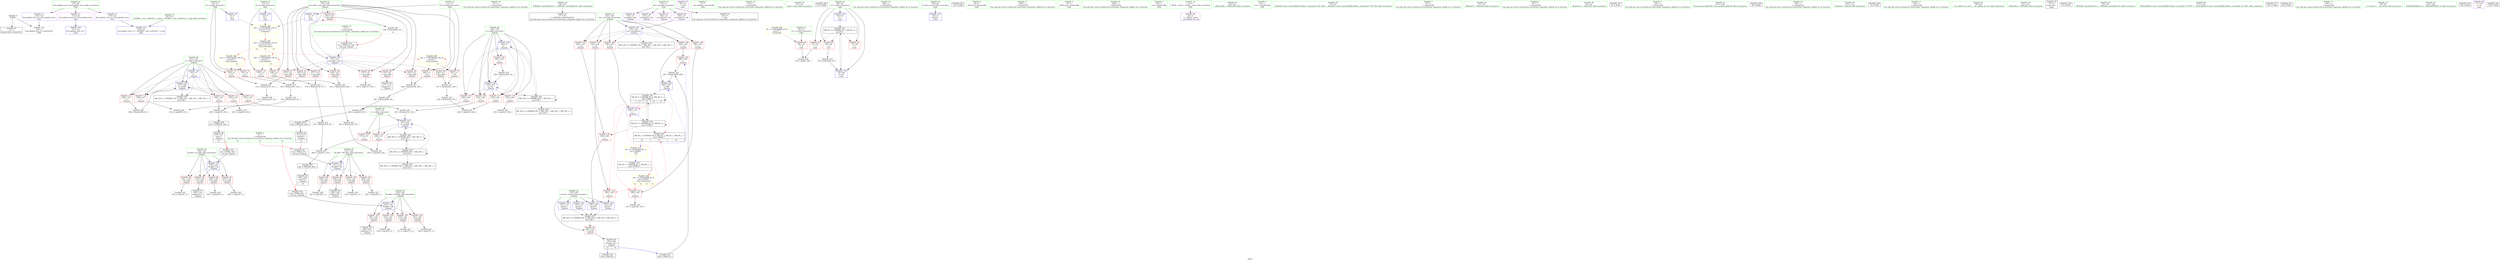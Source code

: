 digraph "SVFG" {
	label="SVFG";

	Node0x556b9d5c0fe0 [shape=record,color=grey,label="{NodeID: 0\nNullPtr}"];
	Node0x556b9d5c0fe0 -> Node0x556b9d5e2160[style=solid];
	Node0x556b9d5c0fe0 -> Node0x556b9d5e7490[style=solid];
	Node0x556b9d5e0ea0 [shape=record,color=red,label="{NodeID: 97\n247\<--139\n\<--fa.addr\n_Z2goiiii\n}"];
	Node0x556b9d5e0ea0 -> Node0x556b9d5f0720[style=solid];
	Node0x556b9d5d4e20 [shape=record,color=green,label="{NodeID: 14\n171\<--1\n\<--dummyObj\nCan only get source location for instruction, argument, global var or function.}"];
	Node0x556b9d5e1a00 [shape=record,color=red,label="{NodeID: 111\n202\<--147\n\<--i\n_Z2goiiii\n}"];
	Node0x556b9d5e1a00 -> Node0x556b9d5efb20[style=solid];
	Node0x556b9d5dfce0 [shape=record,color=green,label="{NodeID: 28\n38\<--44\n_ZNSt8ios_base4InitD1Ev\<--_ZNSt8ios_base4InitD1Ev_field_insensitive\n}"];
	Node0x556b9d5dfce0 -> Node0x556b9d5e2430[style=solid];
	Node0x556b9d5ed420 [shape=record,color=grey,label="{NodeID: 208\n213 = Binary(212, 65, )\n}"];
	Node0x556b9d5ed420 -> Node0x556b9d5eef20[style=solid];
	Node0x556b9d5e6df0 [shape=record,color=red,label="{NodeID: 125\n286\<--285\n\<--\n_Z2goiiii\n}"];
	Node0x556b9d5e6df0 -> Node0x556b9d5ee920[style=solid];
	Node0x556b9d5e08f0 [shape=record,color=green,label="{NodeID: 42\n135\<--136\nretval\<--retval_field_insensitive\n_Z2goiiii\n}"];
	Node0x556b9d5e08f0 -> Node0x556b9d5e3c80[style=solid];
	Node0x556b9d5e08f0 -> Node0x556b9d5e7b40[style=solid];
	Node0x556b9d5e08f0 -> Node0x556b9d5e7c10[style=solid];
	Node0x556b9d5e08f0 -> Node0x556b9d5e7db0[style=solid];
	Node0x556b9d5e08f0 -> Node0x556b9d5e8430[style=solid];
	Node0x556b9d5ee920 [shape=record,color=grey,label="{NodeID: 222\n287 = Binary(286, 284, )\n}"];
	Node0x556b9d5ee920 -> Node0x556b9d5e81c0[style=solid];
	Node0x556b9d5e7a70 [shape=record,color=blue,label="{NodeID: 139\n143\<--134\nfk.addr\<--fk\n_Z2goiiii\n}"];
	Node0x556b9d5e7a70 -> Node0x556b9d5e12b0[style=dashed];
	Node0x556b9d5e7a70 -> Node0x556b9d5e1380[style=dashed];
	Node0x556b9d5e7a70 -> Node0x556b9d5e1450[style=dashed];
	Node0x556b9d5e7a70 -> Node0x556b9d5e1520[style=dashed];
	Node0x556b9d5e2530 [shape=record,color=black,label="{NodeID: 56\n177\<--176\nidxprom\<--\n_Z2goiiii\n}"];
	Node0x556b9d6102a0 [shape=record,color=black,label="{NodeID: 319\n109 = PHI(130, )\n}"];
	Node0x556b9d5efe20 [shape=record,color=grey,label="{NodeID: 236\n207 = cmp(206, 9, )\n}"];
	Node0x556b9d5e3090 [shape=record,color=purple,label="{NodeID: 70\n79\<--22\n\<--.str.1\nmain\n}"];
	Node0x556b9d5e3c80 [shape=record,color=red,label="{NodeID: 84\n306\<--135\n\<--retval\n_Z2goiiii\n}"];
	Node0x556b9d5e3c80 -> Node0x556b9d5e2ae0[style=solid];
	Node0x556b9d5d5800 [shape=record,color=green,label="{NodeID: 1\n7\<--1\n__dso_handle\<--dummyObj\nGlob }"];
	Node0x556b9d5e0f70 [shape=record,color=red,label="{NodeID: 98\n164\<--141\n\<--fb.addr\n_Z2goiiii\n}"];
	Node0x556b9d5e0f70 -> Node0x556b9d5f0120[style=solid];
	Node0x556b9d5d4ef0 [shape=record,color=green,label="{NodeID: 15\n174\<--1\n\<--dummyObj\nCan only get source location for instruction, argument, global var or function.}"];
	Node0x556b9d5e1ad0 [shape=record,color=red,label="{NodeID: 112\n209\<--147\n\<--i\n_Z2goiiii\n}"];
	Node0x556b9d5e1ad0 -> Node0x556b9d5eef20[style=solid];
	Node0x556b9d5dfd70 [shape=record,color=green,label="{NodeID: 29\n51\<--52\nmain\<--main_field_insensitive\n}"];
	Node0x556b9d5ed5a0 [shape=record,color=grey,label="{NodeID: 209\n299 = Binary(298, 65, )\n}"];
	Node0x556b9d5ed5a0 -> Node0x556b9d5e8360[style=solid];
	Node0x556b9d5e6ec0 [shape=record,color=red,label="{NodeID: 126\n303\<--302\n\<--\n_Z2goiiii\n}"];
	Node0x556b9d5e6ec0 -> Node0x556b9d5e8430[style=solid];
	Node0x556b9d5e09c0 [shape=record,color=green,label="{NodeID: 43\n137\<--138\npos.addr\<--pos.addr_field_insensitive\n_Z2goiiii\n}"];
	Node0x556b9d5e09c0 -> Node0x556b9d5e3d50[style=solid];
	Node0x556b9d5e09c0 -> Node0x556b9d5e3e20[style=solid];
	Node0x556b9d5e09c0 -> Node0x556b9d5e3ef0[style=solid];
	Node0x556b9d5e09c0 -> Node0x556b9d5e3fc0[style=solid];
	Node0x556b9d5e09c0 -> Node0x556b9d5e4090[style=solid];
	Node0x556b9d5e09c0 -> Node0x556b9d5e4160[style=solid];
	Node0x556b9d5e09c0 -> Node0x556b9d5e4230[style=solid];
	Node0x556b9d5e09c0 -> Node0x556b9d5e4300[style=solid];
	Node0x556b9d5e09c0 -> Node0x556b9d5e43d0[style=solid];
	Node0x556b9d5e09c0 -> Node0x556b9d5e7800[style=solid];
	Node0x556b9d5eeaa0 [shape=record,color=grey,label="{NodeID: 223\n241 = Binary(239, 240, )\n}"];
	Node0x556b9d5eeaa0 -> Node0x556b9d5ee7a0[style=solid];
	Node0x556b9d5e7b40 [shape=record,color=blue,label="{NodeID: 140\n135\<--171\nretval\<--\n_Z2goiiii\n}"];
	Node0x556b9d5e7b40 -> Node0x556b9d5fbf50[style=dashed];
	Node0x556b9d5e2600 [shape=record,color=black,label="{NodeID: 57\n180\<--179\nidxprom7\<--\n_Z2goiiii\n}"];
	Node0x556b9d610460 [shape=record,color=black,label="{NodeID: 320\n113 = PHI()\n}"];
	Node0x556b9d5effa0 [shape=record,color=grey,label="{NodeID: 237\n261 = cmp(260, 9, )\n}"];
	Node0x556b9d5e3160 [shape=record,color=purple,label="{NodeID: 71\n317\<--24\nllvm.global_ctors_0\<--llvm.global_ctors\nGlob }"];
	Node0x556b9d5e3160 -> Node0x556b9d5e7290[style=solid];
	Node0x556b9d5fa150 [shape=record,color=black,label="{NodeID: 251\nMR_6V_3 = PHI(MR_6V_4, MR_6V_2, )\npts\{59 \}\n}"];
	Node0x556b9d5fa150 -> Node0x556b9d5e3a10[style=dashed];
	Node0x556b9d5fa150 -> Node0x556b9d5e3ae0[style=dashed];
	Node0x556b9d5fa150 -> Node0x556b9d5e3bb0[style=dashed];
	Node0x556b9d5fa150 -> Node0x556b9d5e7730[style=dashed];
	Node0x556b9d5e3d50 [shape=record,color=red,label="{NodeID: 85\n157\<--137\n\<--pos.addr\n_Z2goiiii\n}"];
	Node0x556b9d5e3d50 -> Node0x556b9d5f02a0[style=solid];
	Node0x556b9d5d52d0 [shape=record,color=green,label="{NodeID: 2\n9\<--1\n\<--dummyObj\nCan only get source location for instruction, argument, global var or function.|{<s0>12|<s1>12|<s2>12}}"];
	Node0x556b9d5d52d0:s0 -> Node0x556b9d610970[style=solid,color=red];
	Node0x556b9d5d52d0:s1 -> Node0x556b9d610af0[style=solid,color=red];
	Node0x556b9d5d52d0:s2 -> Node0x556b9d610c70[style=solid,color=red];
	Node0x556b9d5e1040 [shape=record,color=red,label="{NodeID: 99\n182\<--141\n\<--fb.addr\n_Z2goiiii\n}"];
	Node0x556b9d5e1040 -> Node0x556b9d5e26d0[style=solid];
	Node0x556b9d5d58f0 [shape=record,color=green,label="{NodeID: 16\n192\<--1\n\<--dummyObj\nCan only get source location for instruction, argument, global var or function.}"];
	Node0x556b9d5e1ba0 [shape=record,color=red,label="{NodeID: 113\n231\<--147\n\<--i\n_Z2goiiii\n}"];
	Node0x556b9d5e1ba0 -> Node0x556b9d5eec20[style=solid];
	Node0x556b9d5dfe00 [shape=record,color=green,label="{NodeID: 30\n54\<--55\nretval\<--retval_field_insensitive\nmain\n}"];
	Node0x556b9d5dfe00 -> Node0x556b9d5e7590[style=solid];
	Node0x556b9d5ed720 [shape=record,color=grey,label="{NodeID: 210\n267 = Binary(266, 65, )\n}"];
	Node0x556b9d5ed720 -> Node0x556b9d5ef3a0[style=solid];
	Node0x556b9d5e6f90 [shape=record,color=blue,label="{NodeID: 127\n8\<--9\nA\<--\nGlob }"];
	Node0x556b9d5e6f90 -> Node0x556b9d600fa0[style=dashed];
	Node0x556b9d5e0a90 [shape=record,color=green,label="{NodeID: 44\n139\<--140\nfa.addr\<--fa.addr_field_insensitive\n_Z2goiiii\n}"];
	Node0x556b9d5e0a90 -> Node0x556b9d5e44a0[style=solid];
	Node0x556b9d5e0a90 -> Node0x556b9d5e4570[style=solid];
	Node0x556b9d5e0a90 -> Node0x556b9d5e0dd0[style=solid];
	Node0x556b9d5e0a90 -> Node0x556b9d5e0ea0[style=solid];
	Node0x556b9d5e0a90 -> Node0x556b9d5e78d0[style=solid];
	Node0x556b9d5eec20 [shape=record,color=grey,label="{NodeID: 224\n233 = Binary(231, 232, )\n}"];
	Node0x556b9d5eec20 -> Node0x556b9d5e80f0[style=solid];
	Node0x556b9d5e7c10 [shape=record,color=blue,label="{NodeID: 141\n135\<--174\nretval\<--\n_Z2goiiii\n}"];
	Node0x556b9d5e7c10 -> Node0x556b9d5fbf50[style=dashed];
	Node0x556b9d5e26d0 [shape=record,color=black,label="{NodeID: 58\n183\<--182\nidxprom9\<--\n_Z2goiiii\n}"];
	Node0x556b9d610530 [shape=record,color=black,label="{NodeID: 321\n116 = PHI()\n}"];
	Node0x556b9d5f0120 [shape=record,color=grey,label="{NodeID: 238\n165 = cmp(164, 9, )\n}"];
	Node0x556b9d5e3260 [shape=record,color=purple,label="{NodeID: 72\n318\<--24\nllvm.global_ctors_1\<--llvm.global_ctors\nGlob }"];
	Node0x556b9d5e3260 -> Node0x556b9d5e7390[style=solid];
	Node0x556b9d5fa650 [shape=record,color=black,label="{NodeID: 252\nMR_8V_2 = PHI(MR_8V_3, MR_8V_1, )\npts\{170000 \}\n|{<s0>7}}"];
	Node0x556b9d5fa650:s0 -> Node0x556b9d5fec50[style=dashed,color=red];
	Node0x556b9d5e3e20 [shape=record,color=red,label="{NodeID: 86\n176\<--137\n\<--pos.addr\n_Z2goiiii\n}"];
	Node0x556b9d5e3e20 -> Node0x556b9d5e2530[style=solid];
	Node0x556b9d5d5050 [shape=record,color=green,label="{NodeID: 3\n18\<--1\n_ZSt3cin\<--dummyObj\nGlob }"];
	Node0x556b9d5fec50 [shape=record,color=yellow,style=double,label="{NodeID: 266\n8V_1 = ENCHI(MR_8V_0)\npts\{170000 \}\nFun[_Z5main2v]|{<s0>12|<s1>12|<s2>12|<s3>12}}"];
	Node0x556b9d5fec50:s0 -> Node0x556b9d5e6c50[style=dashed,color=red];
	Node0x556b9d5fec50:s1 -> Node0x556b9d5e6d20[style=dashed,color=red];
	Node0x556b9d5fec50:s2 -> Node0x556b9d5e7e80[style=dashed,color=red];
	Node0x556b9d5fec50:s3 -> Node0x556b9d5fd850[style=dashed,color=red];
	Node0x556b9d5e1110 [shape=record,color=red,label="{NodeID: 100\n221\<--141\n\<--fb.addr\n_Z2goiiii\n}"];
	Node0x556b9d5e1110 -> Node0x556b9d5ef520[style=solid];
	Node0x556b9d5d59c0 [shape=record,color=green,label="{NodeID: 17\n204\<--1\n\<--dummyObj\nCan only get source location for instruction, argument, global var or function.}"];
	Node0x556b9d5e1c70 [shape=record,color=red,label="{NodeID: 114\n250\<--147\n\<--i\n_Z2goiiii\n}"];
	Node0x556b9d5e1c70 -> Node0x556b9d5ef9a0[style=solid];
	Node0x556b9d5dfe90 [shape=record,color=green,label="{NodeID: 31\n56\<--57\ntt\<--tt_field_insensitive\nmain\n}"];
	Node0x556b9d5dfe90 -> Node0x556b9d5e3940[style=solid];
	Node0x556b9d5ed8a0 [shape=record,color=grey,label="{NodeID: 211\n266 = Binary(264, 265, )\n}"];
	Node0x556b9d5ed8a0 -> Node0x556b9d5ed720[style=solid];
	Node0x556b9d5e7090 [shape=record,color=blue,label="{NodeID: 128\n11\<--9\nB\<--\nGlob }"];
	Node0x556b9d5e7090 -> Node0x556b9d600fa0[style=dashed];
	Node0x556b9d5e0b60 [shape=record,color=green,label="{NodeID: 45\n141\<--142\nfb.addr\<--fb.addr_field_insensitive\n_Z2goiiii\n}"];
	Node0x556b9d5e0b60 -> Node0x556b9d5e0f70[style=solid];
	Node0x556b9d5e0b60 -> Node0x556b9d5e1040[style=solid];
	Node0x556b9d5e0b60 -> Node0x556b9d5e1110[style=solid];
	Node0x556b9d5e0b60 -> Node0x556b9d5e11e0[style=solid];
	Node0x556b9d5e0b60 -> Node0x556b9d5e79a0[style=solid];
	Node0x556b9d5eeda0 [shape=record,color=grey,label="{NodeID: 225\n168 = cmp(167, 9, )\n}"];
	Node0x556b9d5e7ce0 [shape=record,color=blue,label="{NodeID: 142\n145\<--187\nret\<--arrayidx12\n_Z2goiiii\n}"];
	Node0x556b9d5e7ce0 -> Node0x556b9d5e15f0[style=dashed];
	Node0x556b9d5e7ce0 -> Node0x556b9d5e16c0[style=dashed];
	Node0x556b9d5e7ce0 -> Node0x556b9d5e1790[style=dashed];
	Node0x556b9d5e7ce0 -> Node0x556b9d5e1860[style=dashed];
	Node0x556b9d5e7ce0 -> Node0x556b9d5e1930[style=dashed];
	Node0x556b9d5e7ce0 -> Node0x556b9d5fc450[style=dashed];
	Node0x556b9d5e27a0 [shape=record,color=black,label="{NodeID: 59\n186\<--185\nidxprom11\<--\n_Z2goiiii\n}"];
	Node0x556b9d610600 [shape=record,color=black,label="{NodeID: 322\n284 = PHI(130, )\n}"];
	Node0x556b9d610600 -> Node0x556b9d5ee920[style=solid];
	Node0x556b9d5f02a0 [shape=record,color=grey,label="{NodeID: 239\n158 = cmp(157, 159, )\n}"];
	Node0x556b9d5e3360 [shape=record,color=purple,label="{NodeID: 73\n319\<--24\nllvm.global_ctors_2\<--llvm.global_ctors\nGlob }"];
	Node0x556b9d5e3360 -> Node0x556b9d5e7490[style=solid];
	Node0x556b9d5e3ef0 [shape=record,color=red,label="{NodeID: 87\n211\<--137\n\<--pos.addr\n_Z2goiiii\n}"];
	Node0x556b9d5e3ef0 -> Node0x556b9d5ee620[style=solid];
	Node0x556b9d5d3ec0 [shape=record,color=green,label="{NodeID: 4\n19\<--1\n_ZSt4cout\<--dummyObj\nGlob }"];
	Node0x556b9d5ff770 [shape=record,color=yellow,style=double,label="{NodeID: 267\n10V_1 = ENCHI(MR_10V_0)\npts\{10 12 14 \}\nFun[_Z5main2v]|{<s0>12|<s1>12|<s2>12}}"];
	Node0x556b9d5ff770:s0 -> Node0x556b9d5ff850[style=dashed,color=red];
	Node0x556b9d5ff770:s1 -> Node0x556b9d5ff960[style=dashed,color=red];
	Node0x556b9d5ff770:s2 -> Node0x556b9d5ffa40[style=dashed,color=red];
	Node0x556b9d5e11e0 [shape=record,color=red,label="{NodeID: 101\n260\<--141\n\<--fb.addr\n_Z2goiiii\n}"];
	Node0x556b9d5e11e0 -> Node0x556b9d5effa0[style=solid];
	Node0x556b9d5d5a90 [shape=record,color=green,label="{NodeID: 18\n258\<--1\n\<--dummyObj\nCan only get source location for instruction, argument, global var or function.}"];
	Node0x556b9d5e1d40 [shape=record,color=red,label="{NodeID: 115\n298\<--147\n\<--i\n_Z2goiiii\n}"];
	Node0x556b9d5e1d40 -> Node0x556b9d5ed5a0[style=solid];
	Node0x556b9d5dff20 [shape=record,color=green,label="{NodeID: 32\n58\<--59\no\<--o_field_insensitive\nmain\n}"];
	Node0x556b9d5dff20 -> Node0x556b9d5e3a10[style=solid];
	Node0x556b9d5dff20 -> Node0x556b9d5e3ae0[style=solid];
	Node0x556b9d5dff20 -> Node0x556b9d5e3bb0[style=solid];
	Node0x556b9d5dff20 -> Node0x556b9d5e7660[style=solid];
	Node0x556b9d5dff20 -> Node0x556b9d5e7730[style=solid];
	Node0x556b9d5eda20 [shape=record,color=grey,label="{NodeID: 212\n278 = Binary(276, 277, )\n}"];
	Node0x556b9d5eda20 -> Node0x556b9d5edba0[style=solid];
	Node0x556b9d5e7190 [shape=record,color=blue,label="{NodeID: 129\n13\<--9\nK\<--\nGlob }"];
	Node0x556b9d5e7190 -> Node0x556b9d600fa0[style=dashed];
	Node0x556b9d5e0c30 [shape=record,color=green,label="{NodeID: 46\n143\<--144\nfk.addr\<--fk.addr_field_insensitive\n_Z2goiiii\n}"];
	Node0x556b9d5e0c30 -> Node0x556b9d5e12b0[style=solid];
	Node0x556b9d5e0c30 -> Node0x556b9d5e1380[style=solid];
	Node0x556b9d5e0c30 -> Node0x556b9d5e1450[style=solid];
	Node0x556b9d5e0c30 -> Node0x556b9d5e1520[style=solid];
	Node0x556b9d5e0c30 -> Node0x556b9d5e7a70[style=solid];
	Node0x556b9d5eef20 [shape=record,color=grey,label="{NodeID: 226\n214 = cmp(209, 213, )\n}"];
	Node0x556b9d5e7db0 [shape=record,color=blue,label="{NodeID: 143\n135\<--195\nretval\<--\n_Z2goiiii\n}"];
	Node0x556b9d5e7db0 -> Node0x556b9d5fbf50[style=dashed];
	Node0x556b9d5e2870 [shape=record,color=black,label="{NodeID: 60\n259\<--257\nconv\<--\n_Z2goiiii\n|{<s0>15}}"];
	Node0x556b9d5e2870:s0 -> Node0x556b9d610970[style=solid,color=red];
	Node0x556b9d610760 [shape=record,color=black,label="{NodeID: 323\n131 = PHI(110, 246, )\n0th arg _Z2goiiii }"];
	Node0x556b9d610760 -> Node0x556b9d5e7800[style=solid];
	Node0x556b9d5f0420 [shape=record,color=grey,label="{NodeID: 240\n69 = cmp(67, 68, )\n}"];
	Node0x556b9d5e3460 [shape=record,color=red,label="{NodeID: 74\n210\<--8\n\<--A\n_Z2goiiii\n}"];
	Node0x556b9d5e3460 -> Node0x556b9d5ee620[style=solid];
	Node0x556b9d5fb050 [shape=record,color=black,label="{NodeID: 254\nMR_34V_3 = PHI(MR_34V_7, MR_34V_1, )\npts\{150 \}\n}"];
	Node0x556b9d5fb050 -> Node0x556b9d5e8020[style=dashed];
	Node0x556b9d5fb050 -> Node0x556b9d5fb050[style=dashed];
	Node0x556b9d5fb050 -> Node0x556b9d5fce50[style=dashed];
	Node0x556b9d5e3fc0 [shape=record,color=red,label="{NodeID: 88\n226\<--137\n\<--pos.addr\n_Z2goiiii\n}"];
	Node0x556b9d5e3fc0 -> Node0x556b9d5ee1a0[style=solid];
	Node0x556b9d5d3f50 [shape=record,color=green,label="{NodeID: 5\n20\<--1\n.str\<--dummyObj\nGlob }"];
	Node0x556b9d5ff850 [shape=record,color=yellow,style=double,label="{NodeID: 268\n14V_1 = ENCHI(MR_14V_0)\npts\{10 \}\nFun[_Z2goiiii]|{|<s2>15}}"];
	Node0x556b9d5ff850 -> Node0x556b9d5e3460[style=dashed];
	Node0x556b9d5ff850 -> Node0x556b9d5e3530[style=dashed];
	Node0x556b9d5ff850:s2 -> Node0x556b9d5ff850[style=dashed,color=red];
	Node0x556b9d5e12b0 [shape=record,color=red,label="{NodeID: 102\n167\<--143\n\<--fk.addr\n_Z2goiiii\n}"];
	Node0x556b9d5e12b0 -> Node0x556b9d5eeda0[style=solid];
	Node0x556b9d5d5b60 [shape=record,color=green,label="{NodeID: 19\n4\<--6\n_ZStL8__ioinit\<--_ZStL8__ioinit_field_insensitive\nGlob }"];
	Node0x556b9d5d5b60 -> Node0x556b9d5e2bb0[style=solid];
	Node0x556b9d600d00 [shape=record,color=yellow,style=double,label="{NodeID: 282\n4V_1 = ENCHI(MR_4V_0)\npts\{57 \}\nFun[main]}"];
	Node0x556b9d600d00 -> Node0x556b9d5e3940[style=dashed];
	Node0x556b9d5e66a0 [shape=record,color=red,label="{NodeID: 116\n218\<--149\n\<--j\n_Z2goiiii\n}"];
	Node0x556b9d5e66a0 -> Node0x556b9d5ef220[style=solid];
	Node0x556b9d5dfff0 [shape=record,color=green,label="{NodeID: 33\n62\<--63\n_ZNSirsERi\<--_ZNSirsERi_field_insensitive\n}"];
	Node0x556b9d5edba0 [shape=record,color=grey,label="{NodeID: 213\n279 = Binary(278, 65, )\n}"];
	Node0x556b9d5edba0 -> Node0x556b9d5ef6a0[style=solid];
	Node0x556b9d5e7290 [shape=record,color=blue,label="{NodeID: 130\n317\<--25\nllvm.global_ctors_0\<--\nGlob }"];
	Node0x556b9d5e0d00 [shape=record,color=green,label="{NodeID: 47\n145\<--146\nret\<--ret_field_insensitive\n_Z2goiiii\n}"];
	Node0x556b9d5e0d00 -> Node0x556b9d5e15f0[style=solid];
	Node0x556b9d5e0d00 -> Node0x556b9d5e16c0[style=solid];
	Node0x556b9d5e0d00 -> Node0x556b9d5e1790[style=solid];
	Node0x556b9d5e0d00 -> Node0x556b9d5e1860[style=solid];
	Node0x556b9d5e0d00 -> Node0x556b9d5e1930[style=solid];
	Node0x556b9d5e0d00 -> Node0x556b9d5e7ce0[style=solid];
	Node0x556b9d5ef0a0 [shape=record,color=grey,label="{NodeID: 227\n273 = cmp(272, 9, )\n}"];
	Node0x556b9d5e7e80 [shape=record,color=blue,label="{NodeID: 144\n198\<--171\n\<--\n_Z2goiiii\n}"];
	Node0x556b9d5e7e80 -> Node0x556b9d5fba50[style=dashed];
	Node0x556b9d5e2940 [shape=record,color=black,label="{NodeID: 61\n271\<--270\nconv46\<--\n_Z2goiiii\n|{<s0>15}}"];
	Node0x556b9d5e2940:s0 -> Node0x556b9d610af0[style=solid,color=red];
	Node0x556b9d610970 [shape=record,color=black,label="{NodeID: 324\n132 = PHI(9, 259, )\n1st arg _Z2goiiii }"];
	Node0x556b9d610970 -> Node0x556b9d5e78d0[style=solid];
	Node0x556b9d5f05a0 [shape=record,color=grey,label="{NodeID: 241\n243 = cmp(238, 242, )\n}"];
	Node0x556b9d5e3530 [shape=record,color=red,label="{NodeID: 75\n251\<--8\n\<--A\n_Z2goiiii\n}"];
	Node0x556b9d5e3530 -> Node0x556b9d5edd20[style=solid];
	Node0x556b9d5fb550 [shape=record,color=black,label="{NodeID: 255\nMR_36V_3 = PHI(MR_36V_7, MR_36V_1, )\npts\{152 \}\n}"];
	Node0x556b9d5fb550 -> Node0x556b9d5e80f0[style=dashed];
	Node0x556b9d5fb550 -> Node0x556b9d5f9750[style=dashed];
	Node0x556b9d5fb550 -> Node0x556b9d5fb550[style=dashed];
	Node0x556b9d5fb550 -> Node0x556b9d5fd350[style=dashed];
	Node0x556b9d5e4090 [shape=record,color=red,label="{NodeID: 89\n240\<--137\n\<--pos.addr\n_Z2goiiii\n}"];
	Node0x556b9d5e4090 -> Node0x556b9d5eeaa0[style=solid];
	Node0x556b9d5d40a0 [shape=record,color=green,label="{NodeID: 6\n22\<--1\n.str.1\<--dummyObj\nGlob }"];
	Node0x556b9d5ff960 [shape=record,color=yellow,style=double,label="{NodeID: 269\n16V_1 = ENCHI(MR_16V_0)\npts\{12 \}\nFun[_Z2goiiii]|{|<s2>15}}"];
	Node0x556b9d5ff960 -> Node0x556b9d5e3600[style=dashed];
	Node0x556b9d5ff960 -> Node0x556b9d5e36d0[style=dashed];
	Node0x556b9d5ff960:s2 -> Node0x556b9d5ff960[style=dashed,color=red];
	Node0x556b9d5e1380 [shape=record,color=red,label="{NodeID: 103\n185\<--143\n\<--fk.addr\n_Z2goiiii\n}"];
	Node0x556b9d5e1380 -> Node0x556b9d5e27a0[style=solid];
	Node0x556b9d5d4490 [shape=record,color=green,label="{NodeID: 20\n8\<--10\nA\<--A_field_insensitive\nGlob }"];
	Node0x556b9d5d4490 -> Node0x556b9d5e3460[style=solid];
	Node0x556b9d5d4490 -> Node0x556b9d5e3530[style=solid];
	Node0x556b9d5d4490 -> Node0x556b9d5e6f90[style=solid];
	Node0x556b9d5e6770 [shape=record,color=red,label="{NodeID: 117\n224\<--149\n\<--j\n_Z2goiiii\n}"];
	Node0x556b9d5e6770 -> Node0x556b9d5ef820[style=solid];
	Node0x556b9d5e00f0 [shape=record,color=green,label="{NodeID: 34\n73\<--74\n_ZStlsISt11char_traitsIcEERSt13basic_ostreamIcT_ES5_PKc\<--_ZStlsISt11char_traitsIcEERSt13basic_ostreamIcT_ES5_PKc_field_insensitive\n}"];
	Node0x556b9d5edd20 [shape=record,color=grey,label="{NodeID: 214\n253 = Binary(251, 252, )\n}"];
	Node0x556b9d5edd20 -> Node0x556b9d5ee020[style=solid];
	Node0x556b9d5e7390 [shape=record,color=blue,label="{NodeID: 131\n318\<--26\nllvm.global_ctors_1\<--_GLOBAL__sub_I_mR.ilchi_1_1.cpp\nGlob }"];
	Node0x556b9d5e1df0 [shape=record,color=green,label="{NodeID: 48\n147\<--148\ni\<--i_field_insensitive\n_Z2goiiii\n}"];
	Node0x556b9d5e1df0 -> Node0x556b9d5e1a00[style=solid];
	Node0x556b9d5e1df0 -> Node0x556b9d5e1ad0[style=solid];
	Node0x556b9d5e1df0 -> Node0x556b9d5e1ba0[style=solid];
	Node0x556b9d5e1df0 -> Node0x556b9d5e1c70[style=solid];
	Node0x556b9d5e1df0 -> Node0x556b9d5e1d40[style=solid];
	Node0x556b9d5e1df0 -> Node0x556b9d5e7f50[style=solid];
	Node0x556b9d5e1df0 -> Node0x556b9d5e8360[style=solid];
	Node0x556b9d5ef220 [shape=record,color=grey,label="{NodeID: 228\n219 = cmp(218, 204, )\n}"];
	Node0x556b9d5e7f50 [shape=record,color=blue,label="{NodeID: 145\n147\<--9\ni\<--\n_Z2goiiii\n}"];
	Node0x556b9d5e7f50 -> Node0x556b9d5e1a00[style=dashed];
	Node0x556b9d5e7f50 -> Node0x556b9d5e1ad0[style=dashed];
	Node0x556b9d5e7f50 -> Node0x556b9d5e1ba0[style=dashed];
	Node0x556b9d5e7f50 -> Node0x556b9d5e1c70[style=dashed];
	Node0x556b9d5e7f50 -> Node0x556b9d5e1d40[style=dashed];
	Node0x556b9d5e7f50 -> Node0x556b9d5e8360[style=dashed];
	Node0x556b9d5e7f50 -> Node0x556b9d5fc950[style=dashed];
	Node0x556b9d5e2a10 [shape=record,color=black,label="{NodeID: 62\n283\<--282\nconv53\<--\n_Z2goiiii\n|{<s0>15}}"];
	Node0x556b9d5e2a10:s0 -> Node0x556b9d610c70[style=solid,color=red];
	Node0x556b9d610af0 [shape=record,color=black,label="{NodeID: 325\n133 = PHI(9, 271, )\n2nd arg _Z2goiiii }"];
	Node0x556b9d610af0 -> Node0x556b9d5e79a0[style=solid];
	Node0x556b9d5f0720 [shape=record,color=grey,label="{NodeID: 242\n248 = cmp(247, 9, )\n}"];
	Node0x556b9d5e3600 [shape=record,color=red,label="{NodeID: 76\n225\<--11\n\<--B\n_Z2goiiii\n}"];
	Node0x556b9d5e3600 -> Node0x556b9d5ee1a0[style=solid];
	Node0x556b9d5fba50 [shape=record,color=black,label="{NodeID: 256\nMR_8V_4 = PHI(MR_8V_10, MR_8V_3, )\npts\{170000 \}\n}"];
	Node0x556b9d5fba50 -> Node0x556b9d5e6ec0[style=dashed];
	Node0x556b9d5fba50 -> Node0x556b9d5f9250[style=dashed];
	Node0x556b9d5fba50 -> Node0x556b9d5fba50[style=dashed];
	Node0x556b9d5fba50 -> Node0x556b9d5fd850[style=dashed];
	Node0x556b9d5e4160 [shape=record,color=red,label="{NodeID: 90\n245\<--137\n\<--pos.addr\n_Z2goiiii\n}"];
	Node0x556b9d5e4160 -> Node0x556b9d5ed2a0[style=solid];
	Node0x556b9d5d4130 [shape=record,color=green,label="{NodeID: 7\n25\<--1\n\<--dummyObj\nCan only get source location for instruction, argument, global var or function.}"];
	Node0x556b9d5ffa40 [shape=record,color=yellow,style=double,label="{NodeID: 270\n18V_1 = ENCHI(MR_18V_0)\npts\{14 \}\nFun[_Z2goiiii]|{|<s2>15}}"];
	Node0x556b9d5ffa40 -> Node0x556b9d5e37a0[style=dashed];
	Node0x556b9d5ffa40 -> Node0x556b9d5e3870[style=dashed];
	Node0x556b9d5ffa40:s2 -> Node0x556b9d5ffa40[style=dashed,color=red];
	Node0x556b9d5e1450 [shape=record,color=red,label="{NodeID: 104\n235\<--143\n\<--fk.addr\n_Z2goiiii\n}"];
	Node0x556b9d5e1450 -> Node0x556b9d5f0a20[style=solid];
	Node0x556b9d5d4560 [shape=record,color=green,label="{NodeID: 21\n11\<--12\nB\<--B_field_insensitive\nGlob }"];
	Node0x556b9d5d4560 -> Node0x556b9d5e3600[style=solid];
	Node0x556b9d5d4560 -> Node0x556b9d5e36d0[style=solid];
	Node0x556b9d5d4560 -> Node0x556b9d5e7090[style=solid];
	Node0x556b9d5e6840 [shape=record,color=red,label="{NodeID: 118\n232\<--149\n\<--j\n_Z2goiiii\n}"];
	Node0x556b9d5e6840 -> Node0x556b9d5eec20[style=solid];
	Node0x556b9d5e01f0 [shape=record,color=green,label="{NodeID: 35\n77\<--78\n_ZNSolsEi\<--_ZNSolsEi_field_insensitive\n}"];
	Node0x556b9d5edea0 [shape=record,color=grey,label="{NodeID: 215\n228 = Binary(227, 65, )\n}"];
	Node0x556b9d5edea0 -> Node0x556b9d5ef820[style=solid];
	Node0x556b9d5e7490 [shape=record,color=blue, style = dotted,label="{NodeID: 132\n319\<--3\nllvm.global_ctors_2\<--dummyVal\nGlob }"];
	Node0x556b9d5e1ec0 [shape=record,color=green,label="{NodeID: 49\n149\<--150\nj\<--j_field_insensitive\n_Z2goiiii\n}"];
	Node0x556b9d5e1ec0 -> Node0x556b9d5e66a0[style=solid];
	Node0x556b9d5e1ec0 -> Node0x556b9d5e6770[style=solid];
	Node0x556b9d5e1ec0 -> Node0x556b9d5e6840[style=solid];
	Node0x556b9d5e1ec0 -> Node0x556b9d5e6910[style=solid];
	Node0x556b9d5e1ec0 -> Node0x556b9d5e69e0[style=solid];
	Node0x556b9d5e1ec0 -> Node0x556b9d5e8020[style=solid];
	Node0x556b9d5e1ec0 -> Node0x556b9d5e8290[style=solid];
	Node0x556b9d5ef3a0 [shape=record,color=grey,label="{NodeID: 229\n268 = cmp(263, 267, )\n}"];
	Node0x556b9d5ef3a0 -> Node0x556b9d5e5470[style=solid];
	Node0x556b9d5e8020 [shape=record,color=blue,label="{NodeID: 146\n149\<--9\nj\<--\n_Z2goiiii\n}"];
	Node0x556b9d5e8020 -> Node0x556b9d5e66a0[style=dashed];
	Node0x556b9d5e8020 -> Node0x556b9d5e6770[style=dashed];
	Node0x556b9d5e8020 -> Node0x556b9d5e6840[style=dashed];
	Node0x556b9d5e8020 -> Node0x556b9d5e6910[style=dashed];
	Node0x556b9d5e8020 -> Node0x556b9d5e69e0[style=dashed];
	Node0x556b9d5e8020 -> Node0x556b9d5e8290[style=dashed];
	Node0x556b9d5e8020 -> Node0x556b9d5fb050[style=dashed];
	Node0x556b9d5e2ae0 [shape=record,color=black,label="{NodeID: 63\n130\<--306\n_Z2goiiii_ret\<--\n_Z2goiiii\n|{<s0>12|<s1>15}}"];
	Node0x556b9d5e2ae0:s0 -> Node0x556b9d6102a0[style=solid,color=blue];
	Node0x556b9d5e2ae0:s1 -> Node0x556b9d610600[style=solid,color=blue];
	Node0x556b9d610c70 [shape=record,color=black,label="{NodeID: 326\n134 = PHI(9, 283, )\n3rd arg _Z2goiiii }"];
	Node0x556b9d610c70 -> Node0x556b9d5e7a70[style=solid];
	Node0x556b9d5f08a0 [shape=record,color=grey,label="{NodeID: 243\n191 = cmp(190, 192, )\n}"];
	Node0x556b9d5e36d0 [shape=record,color=red,label="{NodeID: 77\n264\<--11\n\<--B\n_Z2goiiii\n}"];
	Node0x556b9d5e36d0 -> Node0x556b9d5ed8a0[style=solid];
	Node0x556b9d5fbf50 [shape=record,color=black,label="{NodeID: 257\nMR_20V_4 = PHI(MR_20V_6, MR_20V_3, MR_20V_5, MR_20V_2, )\npts\{136 \}\n}"];
	Node0x556b9d5fbf50 -> Node0x556b9d5e3c80[style=dashed];
	Node0x556b9d5e4230 [shape=record,color=red,label="{NodeID: 91\n252\<--137\n\<--pos.addr\n_Z2goiiii\n}"];
	Node0x556b9d5e4230 -> Node0x556b9d5edd20[style=solid];
	Node0x556b9d5d4250 [shape=record,color=green,label="{NodeID: 8\n65\<--1\n\<--dummyObj\nCan only get source location for instruction, argument, global var or function.}"];
	Node0x556b9d5e1520 [shape=record,color=red,label="{NodeID: 105\n272\<--143\n\<--fk.addr\n_Z2goiiii\n}"];
	Node0x556b9d5e1520 -> Node0x556b9d5ef0a0[style=solid];
	Node0x556b9d5d4630 [shape=record,color=green,label="{NodeID: 22\n13\<--14\nK\<--K_field_insensitive\nGlob }"];
	Node0x556b9d5d4630 -> Node0x556b9d5e37a0[style=solid];
	Node0x556b9d5d4630 -> Node0x556b9d5e3870[style=solid];
	Node0x556b9d5d4630 -> Node0x556b9d5e7190[style=solid];
	Node0x556b9d600fa0 [shape=record,color=yellow,style=double,label="{NodeID: 285\n10V_1 = ENCHI(MR_10V_0)\npts\{10 12 14 \}\nFun[main]|{<s0>7}}"];
	Node0x556b9d600fa0:s0 -> Node0x556b9d5ff770[style=dashed,color=red];
	Node0x556b9d5e6910 [shape=record,color=red,label="{NodeID: 119\n263\<--149\n\<--j\n_Z2goiiii\n}"];
	Node0x556b9d5e6910 -> Node0x556b9d5ef3a0[style=solid];
	Node0x556b9d5e02f0 [shape=record,color=green,label="{NodeID: 36\n82\<--83\n_Z5main2v\<--_Z5main2v_field_insensitive\n}"];
	Node0x556b9d5ee020 [shape=record,color=grey,label="{NodeID: 216\n254 = Binary(253, 65, )\n}"];
	Node0x556b9d5ee020 -> Node0x556b9d5ef9a0[style=solid];
	Node0x556b9d5e7590 [shape=record,color=blue,label="{NodeID: 133\n54\<--9\nretval\<--\nmain\n}"];
	Node0x556b9d5e1f90 [shape=record,color=green,label="{NodeID: 50\n151\<--152\nt\<--t_field_insensitive\n_Z2goiiii\n}"];
	Node0x556b9d5e1f90 -> Node0x556b9d5e6ab0[style=solid];
	Node0x556b9d5e1f90 -> Node0x556b9d5e6b80[style=solid];
	Node0x556b9d5e1f90 -> Node0x556b9d5e80f0[style=solid];
	Node0x556b9d5ef520 [shape=record,color=grey,label="{NodeID: 230\n222 = cmp(221, 9, )\n}"];
	Node0x556b9d5e80f0 [shape=record,color=blue,label="{NodeID: 147\n151\<--233\nt\<--and29\n_Z2goiiii\n}"];
	Node0x556b9d5e80f0 -> Node0x556b9d5e6ab0[style=dashed];
	Node0x556b9d5e80f0 -> Node0x556b9d5e6b80[style=dashed];
	Node0x556b9d5e80f0 -> Node0x556b9d5f9750[style=dashed];
	Node0x556b9d5e2bb0 [shape=record,color=purple,label="{NodeID: 64\n35\<--4\n\<--_ZStL8__ioinit\n__cxx_global_var_init\n}"];
	Node0x556b9d611460 [shape=record,color=black,label="{NodeID: 327\n61 = PHI()\n}"];
	Node0x556b9d5f0a20 [shape=record,color=grey,label="{NodeID: 244\n236 = cmp(235, 9, )\n}"];
	Node0x556b9d5e37a0 [shape=record,color=red,label="{NodeID: 78\n239\<--13\n\<--K\n_Z2goiiii\n}"];
	Node0x556b9d5e37a0 -> Node0x556b9d5eeaa0[style=solid];
	Node0x556b9d5fc450 [shape=record,color=black,label="{NodeID: 258\nMR_30V_2 = PHI(MR_30V_3, MR_30V_1, MR_30V_3, MR_30V_1, )\npts\{146 \}\n}"];
	Node0x556b9d5e4300 [shape=record,color=red,label="{NodeID: 92\n265\<--137\n\<--pos.addr\n_Z2goiiii\n}"];
	Node0x556b9d5e4300 -> Node0x556b9d5ed8a0[style=solid];
	Node0x556b9d5d42e0 [shape=record,color=green,label="{NodeID: 9\n104\<--1\n\<--dummyObj\nCan only get source location for instruction, argument, global var or function.}"];
	Node0x556b9d5e15f0 [shape=record,color=red,label="{NodeID: 106\n189\<--145\n\<--ret\n_Z2goiiii\n}"];
	Node0x556b9d5e15f0 -> Node0x556b9d5e6c50[style=solid];
	Node0x556b9d5d4700 [shape=record,color=green,label="{NodeID: 23\n15\<--17\ndp\<--dp_field_insensitive\nGlob }"];
	Node0x556b9d5d4700 -> Node0x556b9d5e2330[style=solid];
	Node0x556b9d5d4700 -> Node0x556b9d5e2c80[style=solid];
	Node0x556b9d5d4700 -> Node0x556b9d5e2d50[style=solid];
	Node0x556b9d5d4700 -> Node0x556b9d5e2e20[style=solid];
	Node0x556b9d5d4700 -> Node0x556b9d5e2ef0[style=solid];
	Node0x556b9d5e69e0 [shape=record,color=red,label="{NodeID: 120\n292\<--149\n\<--j\n_Z2goiiii\n}"];
	Node0x556b9d5e69e0 -> Node0x556b9d5ee320[style=solid];
	Node0x556b9d5e03f0 [shape=record,color=green,label="{NodeID: 37\n107\<--108\nllvm.memset.p0i8.i64\<--llvm.memset.p0i8.i64_field_insensitive\n}"];
	Node0x556b9d5ee1a0 [shape=record,color=grey,label="{NodeID: 217\n227 = Binary(225, 226, )\n}"];
	Node0x556b9d5ee1a0 -> Node0x556b9d5edea0[style=solid];
	Node0x556b9d5e7660 [shape=record,color=blue,label="{NodeID: 134\n58\<--65\no\<--\nmain\n}"];
	Node0x556b9d5e7660 -> Node0x556b9d5fa150[style=dashed];
	Node0x556b9d5e2060 [shape=record,color=green,label="{NodeID: 51\n26\<--313\n_GLOBAL__sub_I_mR.ilchi_1_1.cpp\<--_GLOBAL__sub_I_mR.ilchi_1_1.cpp_field_insensitive\n}"];
	Node0x556b9d5e2060 -> Node0x556b9d5e7390[style=solid];
	Node0x556b9d5ef6a0 [shape=record,color=grey,label="{NodeID: 231\n280 = cmp(275, 279, )\n}"];
	Node0x556b9d5ef6a0 -> Node0x556b9d5ec7a0[style=solid];
	Node0x556b9d5e81c0 [shape=record,color=blue,label="{NodeID: 148\n285\<--287\n\<--add\n_Z2goiiii\n}"];
	Node0x556b9d5e81c0 -> Node0x556b9d5f9250[style=dashed];
	Node0x556b9d5e2c80 [shape=record,color=purple,label="{NodeID: 65\n178\<--15\narrayidx\<--dp\n_Z2goiiii\n}"];
	Node0x556b9d611530 [shape=record,color=black,label="{NodeID: 328\n36 = PHI()\n}"];
	Node0x556b9d5e3870 [shape=record,color=red,label="{NodeID: 79\n276\<--13\n\<--K\n_Z2goiiii\n}"];
	Node0x556b9d5e3870 -> Node0x556b9d5eda20[style=solid];
	Node0x556b9d5fc950 [shape=record,color=black,label="{NodeID: 259\nMR_32V_2 = PHI(MR_32V_4, MR_32V_1, MR_32V_1, MR_32V_1, )\npts\{148 \}\n}"];
	Node0x556b9d5e43d0 [shape=record,color=red,label="{NodeID: 93\n277\<--137\n\<--pos.addr\n_Z2goiiii\n}"];
	Node0x556b9d5e43d0 -> Node0x556b9d5eda20[style=solid];
	Node0x556b9d5d2ce0 [shape=record,color=green,label="{NodeID: 10\n105\<--1\n\<--dummyObj\nCan only get source location for instruction, argument, global var or function.}"];
	Node0x556b9d5e16c0 [shape=record,color=red,label="{NodeID: 107\n194\<--145\n\<--ret\n_Z2goiiii\n}"];
	Node0x556b9d5e16c0 -> Node0x556b9d5e6d20[style=solid];
	Node0x556b9d5d47d0 [shape=record,color=green,label="{NodeID: 24\n24\<--28\nllvm.global_ctors\<--llvm.global_ctors_field_insensitive\nGlob }"];
	Node0x556b9d5d47d0 -> Node0x556b9d5e3160[style=solid];
	Node0x556b9d5d47d0 -> Node0x556b9d5e3260[style=solid];
	Node0x556b9d5d47d0 -> Node0x556b9d5e3360[style=solid];
	Node0x556b9d5e5470 [shape=record,color=black,label="{NodeID: 204\n270 = PHI(258, 268, )\n}"];
	Node0x556b9d5e5470 -> Node0x556b9d5e2940[style=solid];
	Node0x556b9d5e6ab0 [shape=record,color=red,label="{NodeID: 121\n238\<--151\n\<--t\n_Z2goiiii\n}"];
	Node0x556b9d5e6ab0 -> Node0x556b9d5f05a0[style=solid];
	Node0x556b9d5e04f0 [shape=record,color=green,label="{NodeID: 38\n111\<--112\n_Z2goiiii\<--_Z2goiiii_field_insensitive\n}"];
	Node0x556b9d5ee320 [shape=record,color=grey,label="{NodeID: 218\n293 = Binary(292, 65, )\n}"];
	Node0x556b9d5ee320 -> Node0x556b9d5e8290[style=solid];
	Node0x556b9d5e7730 [shape=record,color=blue,label="{NodeID: 135\n58\<--86\no\<--inc\nmain\n}"];
	Node0x556b9d5e7730 -> Node0x556b9d5fa150[style=dashed];
	Node0x556b9d5e2160 [shape=record,color=black,label="{NodeID: 52\n2\<--3\ndummyVal\<--dummyVal\n}"];
	Node0x556b9d603680 [shape=record,color=yellow,style=double,label="{NodeID: 315\n8V_2 = CSCHI(MR_8V_1)\npts\{170000 \}\nCS[]|{<s0>7}}"];
	Node0x556b9d603680:s0 -> Node0x556b9d5fa650[style=dashed,color=blue];
	Node0x556b9d5ef820 [shape=record,color=grey,label="{NodeID: 232\n229 = cmp(224, 228, )\n}"];
	Node0x556b9d5e8290 [shape=record,color=blue,label="{NodeID: 149\n149\<--293\nj\<--inc\n_Z2goiiii\n}"];
	Node0x556b9d5e8290 -> Node0x556b9d5e66a0[style=dashed];
	Node0x556b9d5e8290 -> Node0x556b9d5e6770[style=dashed];
	Node0x556b9d5e8290 -> Node0x556b9d5e6840[style=dashed];
	Node0x556b9d5e8290 -> Node0x556b9d5e6910[style=dashed];
	Node0x556b9d5e8290 -> Node0x556b9d5e69e0[style=dashed];
	Node0x556b9d5e8290 -> Node0x556b9d5e8290[style=dashed];
	Node0x556b9d5e8290 -> Node0x556b9d5fb050[style=dashed];
	Node0x556b9d5e2d50 [shape=record,color=purple,label="{NodeID: 66\n181\<--15\narrayidx8\<--dp\n_Z2goiiii\n}"];
	Node0x556b9d611600 [shape=record,color=black,label="{NodeID: 329\n72 = PHI()\n}"];
	Node0x556b9d5e3940 [shape=record,color=red,label="{NodeID: 80\n68\<--56\n\<--tt\nmain\n}"];
	Node0x556b9d5e3940 -> Node0x556b9d5f0420[style=solid];
	Node0x556b9d5fce50 [shape=record,color=black,label="{NodeID: 260\nMR_34V_2 = PHI(MR_34V_3, MR_34V_1, MR_34V_1, MR_34V_1, )\npts\{150 \}\n}"];
	Node0x556b9d5e44a0 [shape=record,color=red,label="{NodeID: 94\n161\<--139\n\<--fa.addr\n_Z2goiiii\n}"];
	Node0x556b9d5e44a0 -> Node0x556b9d5efca0[style=solid];
	Node0x556b9d5d2db0 [shape=record,color=green,label="{NodeID: 11\n106\<--1\n\<--dummyObj\nCan only get source location for instruction, argument, global var or function.}"];
	Node0x556b9d5e1790 [shape=record,color=red,label="{NodeID: 108\n198\<--145\n\<--ret\n_Z2goiiii\n}"];
	Node0x556b9d5e1790 -> Node0x556b9d5e7e80[style=solid];
	Node0x556b9d5d48a0 [shape=record,color=green,label="{NodeID: 25\n29\<--30\n__cxx_global_var_init\<--__cxx_global_var_init_field_insensitive\n}"];
	Node0x556b9d5ec7a0 [shape=record,color=black,label="{NodeID: 205\n282 = PHI(258, 280, )\n}"];
	Node0x556b9d5ec7a0 -> Node0x556b9d5e2a10[style=solid];
	Node0x556b9d5e6b80 [shape=record,color=red,label="{NodeID: 122\n275\<--151\n\<--t\n_Z2goiiii\n}"];
	Node0x556b9d5e6b80 -> Node0x556b9d5ef6a0[style=solid];
	Node0x556b9d5e05f0 [shape=record,color=green,label="{NodeID: 39\n114\<--115\n_ZNSolsEx\<--_ZNSolsEx_field_insensitive\n}"];
	Node0x556b9d5ee4a0 [shape=record,color=grey,label="{NodeID: 219\n86 = Binary(85, 65, )\n}"];
	Node0x556b9d5ee4a0 -> Node0x556b9d5e7730[style=solid];
	Node0x556b9d5e7800 [shape=record,color=blue,label="{NodeID: 136\n137\<--131\npos.addr\<--pos\n_Z2goiiii\n}"];
	Node0x556b9d5e7800 -> Node0x556b9d5e3d50[style=dashed];
	Node0x556b9d5e7800 -> Node0x556b9d5e3e20[style=dashed];
	Node0x556b9d5e7800 -> Node0x556b9d5e3ef0[style=dashed];
	Node0x556b9d5e7800 -> Node0x556b9d5e3fc0[style=dashed];
	Node0x556b9d5e7800 -> Node0x556b9d5e4090[style=dashed];
	Node0x556b9d5e7800 -> Node0x556b9d5e4160[style=dashed];
	Node0x556b9d5e7800 -> Node0x556b9d5e4230[style=dashed];
	Node0x556b9d5e7800 -> Node0x556b9d5e4300[style=dashed];
	Node0x556b9d5e7800 -> Node0x556b9d5e43d0[style=dashed];
	Node0x556b9d5e2260 [shape=record,color=black,label="{NodeID: 53\n53\<--9\nmain_ret\<--\nmain\n}"];
	Node0x556b9d5ef9a0 [shape=record,color=grey,label="{NodeID: 233\n255 = cmp(250, 254, )\n}"];
	Node0x556b9d5ef9a0 -> Node0x556b9d5ecd00[style=solid];
	Node0x556b9d5e8360 [shape=record,color=blue,label="{NodeID: 150\n147\<--299\ni\<--inc58\n_Z2goiiii\n}"];
	Node0x556b9d5e8360 -> Node0x556b9d5e1a00[style=dashed];
	Node0x556b9d5e8360 -> Node0x556b9d5e1ad0[style=dashed];
	Node0x556b9d5e8360 -> Node0x556b9d5e1ba0[style=dashed];
	Node0x556b9d5e8360 -> Node0x556b9d5e1c70[style=dashed];
	Node0x556b9d5e8360 -> Node0x556b9d5e1d40[style=dashed];
	Node0x556b9d5e8360 -> Node0x556b9d5e8360[style=dashed];
	Node0x556b9d5e8360 -> Node0x556b9d5fc950[style=dashed];
	Node0x556b9d5e2e20 [shape=record,color=purple,label="{NodeID: 67\n184\<--15\narrayidx10\<--dp\n_Z2goiiii\n}"];
	Node0x556b9d611760 [shape=record,color=black,label="{NodeID: 330\n76 = PHI()\n}"];
	Node0x556b9d5e3a10 [shape=record,color=red,label="{NodeID: 81\n67\<--58\n\<--o\nmain\n}"];
	Node0x556b9d5e3a10 -> Node0x556b9d5f0420[style=solid];
	Node0x556b9d5fd350 [shape=record,color=black,label="{NodeID: 261\nMR_36V_2 = PHI(MR_36V_3, MR_36V_1, MR_36V_1, MR_36V_1, )\npts\{152 \}\n}"];
	Node0x556b9d5e4570 [shape=record,color=red,label="{NodeID: 95\n179\<--139\n\<--fa.addr\n_Z2goiiii\n}"];
	Node0x556b9d5e4570 -> Node0x556b9d5e2600[style=solid];
	Node0x556b9d5d2e80 [shape=record,color=green,label="{NodeID: 12\n110\<--1\n\<--dummyObj\nCan only get source location for instruction, argument, global var or function.|{<s0>12}}"];
	Node0x556b9d5d2e80:s0 -> Node0x556b9d610760[style=solid,color=red];
	Node0x556b9d5e1860 [shape=record,color=red,label="{NodeID: 109\n285\<--145\n\<--ret\n_Z2goiiii\n}"];
	Node0x556b9d5e1860 -> Node0x556b9d5e6df0[style=solid];
	Node0x556b9d5e1860 -> Node0x556b9d5e81c0[style=solid];
	Node0x556b9d5dfbc0 [shape=record,color=green,label="{NodeID: 26\n33\<--34\n_ZNSt8ios_base4InitC1Ev\<--_ZNSt8ios_base4InitC1Ev_field_insensitive\n}"];
	Node0x556b9d5ecd00 [shape=record,color=black,label="{NodeID: 206\n257 = PHI(258, 255, )\n}"];
	Node0x556b9d5ecd00 -> Node0x556b9d5e2870[style=solid];
	Node0x556b9d5e6c50 [shape=record,color=red,label="{NodeID: 123\n190\<--189\n\<--\n_Z2goiiii\n}"];
	Node0x556b9d5e6c50 -> Node0x556b9d5f08a0[style=solid];
	Node0x556b9d5e06f0 [shape=record,color=green,label="{NodeID: 40\n117\<--118\n_ZSt4endlIcSt11char_traitsIcEERSt13basic_ostreamIT_T0_ES6_\<--_ZSt4endlIcSt11char_traitsIcEERSt13basic_ostreamIT_T0_ES6__field_insensitive\n}"];
	Node0x556b9d5ee620 [shape=record,color=grey,label="{NodeID: 220\n212 = Binary(210, 211, )\n}"];
	Node0x556b9d5ee620 -> Node0x556b9d5ed420[style=solid];
	Node0x556b9d5e78d0 [shape=record,color=blue,label="{NodeID: 137\n139\<--132\nfa.addr\<--fa\n_Z2goiiii\n}"];
	Node0x556b9d5e78d0 -> Node0x556b9d5e44a0[style=dashed];
	Node0x556b9d5e78d0 -> Node0x556b9d5e4570[style=dashed];
	Node0x556b9d5e78d0 -> Node0x556b9d5e0dd0[style=dashed];
	Node0x556b9d5e78d0 -> Node0x556b9d5e0ea0[style=dashed];
	Node0x556b9d5e2330 [shape=record,color=black,label="{NodeID: 54\n16\<--15\n\<--dp\nCan only get source location for instruction, argument, global var or function.}"];
	Node0x556b9d610070 [shape=record,color=black,label="{NodeID: 317\n101 = PHI()\n}"];
	Node0x556b9d5efb20 [shape=record,color=grey,label="{NodeID: 234\n203 = cmp(202, 204, )\n}"];
	Node0x556b9d5e8430 [shape=record,color=blue,label="{NodeID: 151\n135\<--303\nretval\<--\n_Z2goiiii\n}"];
	Node0x556b9d5e8430 -> Node0x556b9d5fbf50[style=dashed];
	Node0x556b9d5e2ef0 [shape=record,color=purple,label="{NodeID: 68\n187\<--15\narrayidx12\<--dp\n_Z2goiiii\n}"];
	Node0x556b9d5e2ef0 -> Node0x556b9d5e7ce0[style=solid];
	Node0x556b9d611860 [shape=record,color=black,label="{NodeID: 331\n80 = PHI()\n}"];
	Node0x556b9d5f9250 [shape=record,color=black,label="{NodeID: 248\nMR_8V_5 = PHI(MR_8V_9, MR_8V_4, )\npts\{170000 \}\n|{|<s2>15|<s3>15|<s4>15|<s5>15}}"];
	Node0x556b9d5f9250 -> Node0x556b9d5f9250[style=dashed];
	Node0x556b9d5f9250 -> Node0x556b9d5fba50[style=dashed];
	Node0x556b9d5f9250:s2 -> Node0x556b9d5e6c50[style=dashed,color=red];
	Node0x556b9d5f9250:s3 -> Node0x556b9d5e6d20[style=dashed,color=red];
	Node0x556b9d5f9250:s4 -> Node0x556b9d5e7e80[style=dashed,color=red];
	Node0x556b9d5f9250:s5 -> Node0x556b9d5fd850[style=dashed,color=red];
	Node0x556b9d5e3ae0 [shape=record,color=red,label="{NodeID: 82\n75\<--58\n\<--o\nmain\n}"];
	Node0x556b9d5fd850 [shape=record,color=black,label="{NodeID: 262\nMR_8V_2 = PHI(MR_8V_4, MR_8V_1, MR_8V_1, MR_8V_1, )\npts\{170000 \}\n|{<s0>12|<s1>15|<s2>15}}"];
	Node0x556b9d5fd850:s0 -> Node0x556b9d603680[style=dashed,color=blue];
	Node0x556b9d5fd850:s1 -> Node0x556b9d5e6df0[style=dashed,color=blue];
	Node0x556b9d5fd850:s2 -> Node0x556b9d5e81c0[style=dashed,color=blue];
	Node0x556b9d5e0dd0 [shape=record,color=red,label="{NodeID: 96\n206\<--139\n\<--fa.addr\n_Z2goiiii\n}"];
	Node0x556b9d5e0dd0 -> Node0x556b9d5efe20[style=solid];
	Node0x556b9d5d4d50 [shape=record,color=green,label="{NodeID: 13\n159\<--1\n\<--dummyObj\nCan only get source location for instruction, argument, global var or function.}"];
	Node0x556b9d5e1930 [shape=record,color=red,label="{NodeID: 110\n302\<--145\n\<--ret\n_Z2goiiii\n}"];
	Node0x556b9d5e1930 -> Node0x556b9d5e6ec0[style=solid];
	Node0x556b9d5dfc50 [shape=record,color=green,label="{NodeID: 27\n39\<--40\n__cxa_atexit\<--__cxa_atexit_field_insensitive\n}"];
	Node0x556b9d5ed2a0 [shape=record,color=grey,label="{NodeID: 207\n246 = Binary(245, 65, )\n|{<s0>15}}"];
	Node0x556b9d5ed2a0:s0 -> Node0x556b9d610760[style=solid,color=red];
	Node0x556b9d5e6d20 [shape=record,color=red,label="{NodeID: 124\n195\<--194\n\<--\n_Z2goiiii\n}"];
	Node0x556b9d5e6d20 -> Node0x556b9d5e7db0[style=solid];
	Node0x556b9d5e07f0 [shape=record,color=green,label="{NodeID: 41\n119\<--120\n_ZNSolsEPFRSoS_E\<--_ZNSolsEPFRSoS_E_field_insensitive\n}"];
	Node0x556b9d5ee7a0 [shape=record,color=grey,label="{NodeID: 221\n242 = Binary(241, 65, )\n}"];
	Node0x556b9d5ee7a0 -> Node0x556b9d5f05a0[style=solid];
	Node0x556b9d5e79a0 [shape=record,color=blue,label="{NodeID: 138\n141\<--133\nfb.addr\<--fb\n_Z2goiiii\n}"];
	Node0x556b9d5e79a0 -> Node0x556b9d5e0f70[style=dashed];
	Node0x556b9d5e79a0 -> Node0x556b9d5e1040[style=dashed];
	Node0x556b9d5e79a0 -> Node0x556b9d5e1110[style=dashed];
	Node0x556b9d5e79a0 -> Node0x556b9d5e11e0[style=dashed];
	Node0x556b9d5e2430 [shape=record,color=black,label="{NodeID: 55\n37\<--38\n\<--_ZNSt8ios_base4InitD1Ev\nCan only get source location for instruction, argument, global var or function.}"];
	Node0x556b9d6101d0 [shape=record,color=black,label="{NodeID: 318\n102 = PHI()\n}"];
	Node0x556b9d5efca0 [shape=record,color=grey,label="{NodeID: 235\n162 = cmp(161, 9, )\n}"];
	Node0x556b9d5e2fc0 [shape=record,color=purple,label="{NodeID: 69\n71\<--20\n\<--.str\nmain\n}"];
	Node0x556b9d611930 [shape=record,color=black,label="{NodeID: 332\n100 = PHI()\n}"];
	Node0x556b9d5f9750 [shape=record,color=black,label="{NodeID: 249\nMR_36V_6 = PHI(MR_36V_5, MR_36V_4, )\npts\{152 \}\n}"];
	Node0x556b9d5f9750 -> Node0x556b9d5e80f0[style=dashed];
	Node0x556b9d5f9750 -> Node0x556b9d5f9750[style=dashed];
	Node0x556b9d5f9750 -> Node0x556b9d5fb550[style=dashed];
	Node0x556b9d5e3bb0 [shape=record,color=red,label="{NodeID: 83\n85\<--58\n\<--o\nmain\n}"];
	Node0x556b9d5e3bb0 -> Node0x556b9d5ee4a0[style=solid];
}
